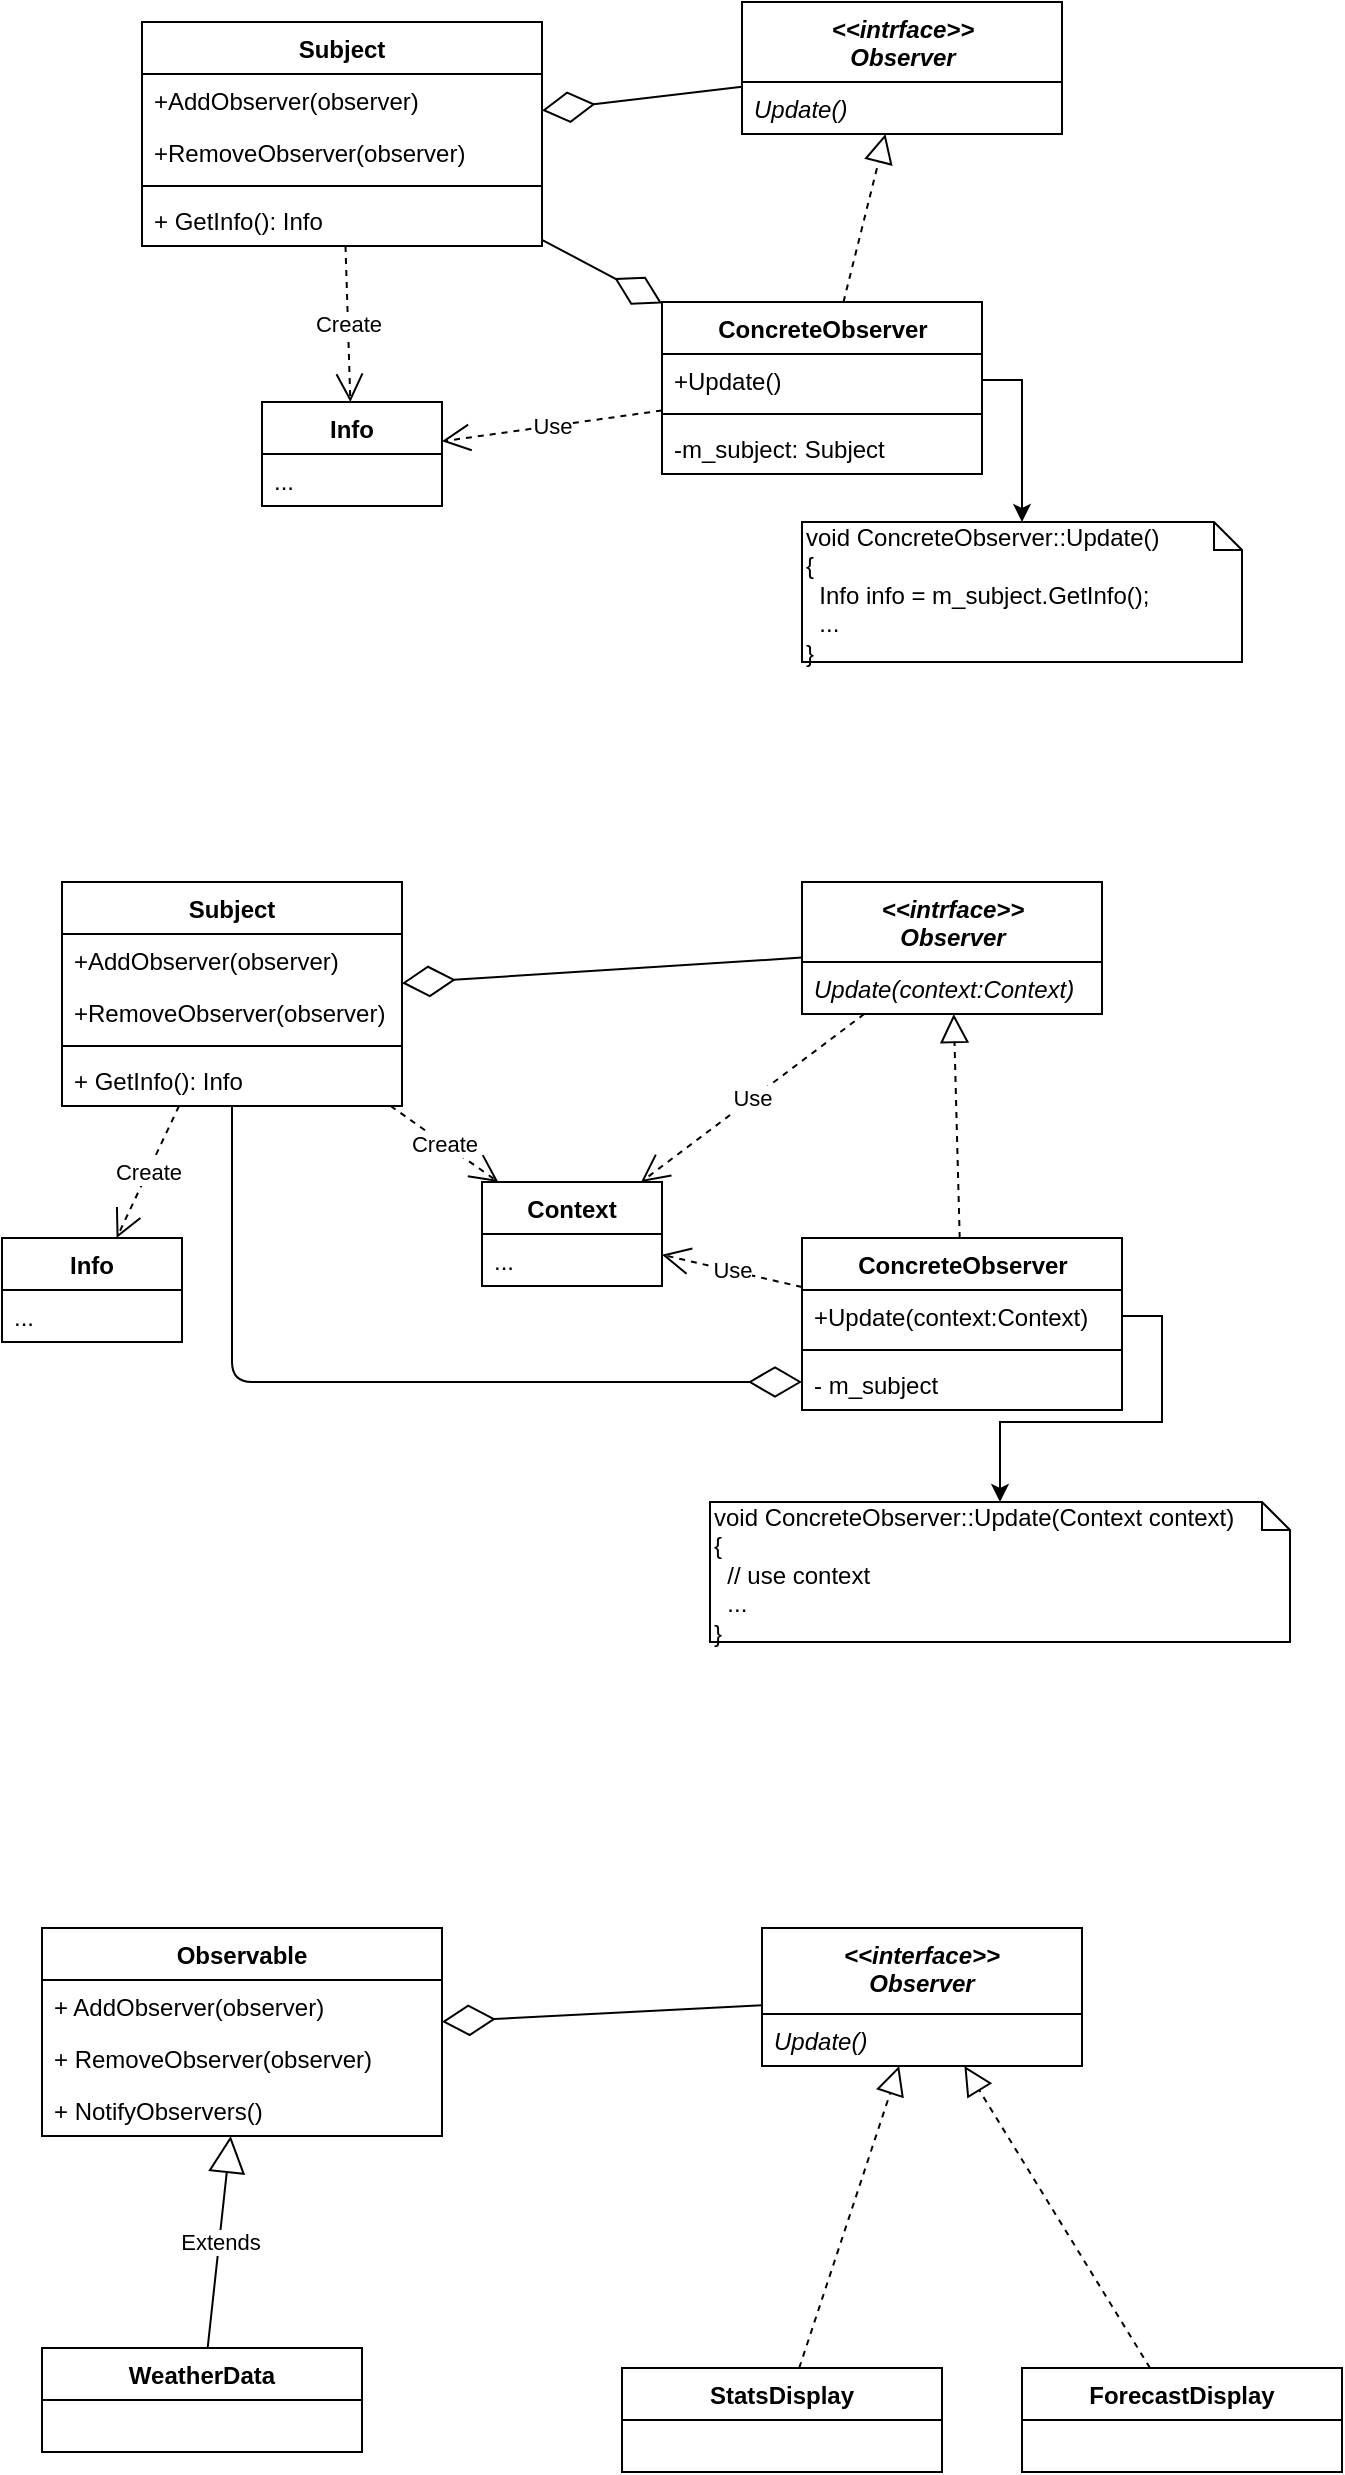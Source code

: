 <mxfile version="14.1.8" type="device"><diagram id="Etg5eWAYA1YKABIu_JXT" name="Page-1"><mxGraphModel dx="1205" dy="696" grid="1" gridSize="10" guides="1" tooltips="1" connect="1" arrows="1" fold="1" page="1" pageScale="1" pageWidth="827" pageHeight="1169" math="0" shadow="0"><root><mxCell id="0"/><mxCell id="1" parent="0"/><mxCell id="0Cd3prVuOzFEvung1Q_x-5" value="&lt;span&gt;&amp;lt;&amp;lt;intrface&amp;gt;&amp;gt;&lt;br&gt;Observer&lt;/span&gt;" style="swimlane;fontStyle=3;align=center;verticalAlign=top;childLayout=stackLayout;horizontal=1;startSize=40;horizontalStack=0;resizeParent=1;resizeParentMax=0;resizeLast=0;collapsible=1;marginBottom=0;html=1;" parent="1" vertex="1"><mxGeometry x="430" y="160" width="160" height="66" as="geometry"/></mxCell><mxCell id="0Cd3prVuOzFEvung1Q_x-6" value="Update()" style="text;strokeColor=none;fillColor=none;align=left;verticalAlign=top;spacingLeft=4;spacingRight=4;overflow=hidden;rotatable=0;points=[[0,0.5],[1,0.5]];portConstraint=eastwest;fontStyle=2" parent="0Cd3prVuOzFEvung1Q_x-5" vertex="1"><mxGeometry y="40" width="160" height="26" as="geometry"/></mxCell><mxCell id="0Cd3prVuOzFEvung1Q_x-9" value="" style="endArrow=diamondThin;endFill=0;endSize=24;html=1;" parent="1" source="0Cd3prVuOzFEvung1Q_x-5" target="0Cd3prVuOzFEvung1Q_x-1" edge="1"><mxGeometry width="160" relative="1" as="geometry"><mxPoint x="190" y="300" as="sourcePoint"/><mxPoint x="350" y="300" as="targetPoint"/></mxGeometry></mxCell><mxCell id="0Cd3prVuOzFEvung1Q_x-19" value="" style="endArrow=diamondThin;endFill=0;endSize=24;html=1;" parent="1" source="0Cd3prVuOzFEvung1Q_x-1" target="0Cd3prVuOzFEvung1Q_x-15" edge="1"><mxGeometry width="160" relative="1" as="geometry"><mxPoint x="180" y="410" as="sourcePoint"/><mxPoint x="340" y="410" as="targetPoint"/></mxGeometry></mxCell><mxCell id="0Cd3prVuOzFEvung1Q_x-20" value="" style="endArrow=block;dashed=1;endFill=0;endSize=12;html=1;" parent="1" source="0Cd3prVuOzFEvung1Q_x-15" target="0Cd3prVuOzFEvung1Q_x-5" edge="1"><mxGeometry width="160" relative="1" as="geometry"><mxPoint x="530" y="280" as="sourcePoint"/><mxPoint x="690" y="280" as="targetPoint"/></mxGeometry></mxCell><mxCell id="0Cd3prVuOzFEvung1Q_x-22" value="void ConcreteObserver::Update()&lt;br&gt;{&lt;br&gt;&amp;nbsp; Info info = m_subject.GetInfo();&lt;br&gt;&amp;nbsp; ...&lt;br&gt;}" style="shape=note;whiteSpace=wrap;html=1;size=14;verticalAlign=top;align=left;spacingTop=-6;" parent="1" vertex="1"><mxGeometry x="460" y="420" width="220" height="70" as="geometry"/></mxCell><mxCell id="0Cd3prVuOzFEvung1Q_x-23" style="edgeStyle=orthogonalEdgeStyle;rounded=0;orthogonalLoop=1;jettySize=auto;html=1;" parent="1" source="0Cd3prVuOzFEvung1Q_x-16" target="0Cd3prVuOzFEvung1Q_x-22" edge="1"><mxGeometry relative="1" as="geometry"/></mxCell><mxCell id="0Cd3prVuOzFEvung1Q_x-42" value="Info" style="swimlane;fontStyle=1;align=center;verticalAlign=top;childLayout=stackLayout;horizontal=1;startSize=26;horizontalStack=0;resizeParent=1;resizeParentMax=0;resizeLast=0;collapsible=1;marginBottom=0;" parent="1" vertex="1"><mxGeometry x="190" y="360" width="90" height="52" as="geometry"/></mxCell><mxCell id="0Cd3prVuOzFEvung1Q_x-46" value="..." style="text;strokeColor=none;fillColor=none;align=left;verticalAlign=top;spacingLeft=4;spacingRight=4;overflow=hidden;rotatable=0;points=[[0,0.5],[1,0.5]];portConstraint=eastwest;html=1;" parent="0Cd3prVuOzFEvung1Q_x-42" vertex="1"><mxGeometry y="26" width="90" height="26" as="geometry"/></mxCell><mxCell id="0Cd3prVuOzFEvung1Q_x-15" value="ConcreteObserver" style="swimlane;fontStyle=1;align=center;verticalAlign=top;childLayout=stackLayout;horizontal=1;startSize=26;horizontalStack=0;resizeParent=1;resizeParentMax=0;resizeLast=0;collapsible=1;marginBottom=0;html=1;" parent="1" vertex="1"><mxGeometry x="390" y="310" width="160" height="86" as="geometry"/></mxCell><mxCell id="0Cd3prVuOzFEvung1Q_x-16" value="+Update()" style="text;strokeColor=none;fillColor=none;align=left;verticalAlign=top;spacingLeft=4;spacingRight=4;overflow=hidden;rotatable=0;points=[[0,0.5],[1,0.5]];portConstraint=eastwest;" parent="0Cd3prVuOzFEvung1Q_x-15" vertex="1"><mxGeometry y="26" width="160" height="26" as="geometry"/></mxCell><mxCell id="0Cd3prVuOzFEvung1Q_x-25" value="" style="line;strokeWidth=1;fillColor=none;align=left;verticalAlign=middle;spacingTop=-1;spacingLeft=3;spacingRight=3;rotatable=0;labelPosition=right;points=[];portConstraint=eastwest;html=1;" parent="0Cd3prVuOzFEvung1Q_x-15" vertex="1"><mxGeometry y="52" width="160" height="8" as="geometry"/></mxCell><mxCell id="0Cd3prVuOzFEvung1Q_x-24" value="-m_subject: Subject" style="text;strokeColor=none;fillColor=none;align=left;verticalAlign=top;spacingLeft=4;spacingRight=4;overflow=hidden;rotatable=0;points=[[0,0.5],[1,0.5]];portConstraint=eastwest;" parent="0Cd3prVuOzFEvung1Q_x-15" vertex="1"><mxGeometry y="60" width="160" height="26" as="geometry"/></mxCell><mxCell id="0Cd3prVuOzFEvung1Q_x-1" value="Subject" style="swimlane;fontStyle=1;align=center;verticalAlign=top;childLayout=stackLayout;horizontal=1;startSize=26;horizontalStack=0;resizeParent=1;resizeParentMax=0;resizeLast=0;collapsible=1;marginBottom=0;" parent="1" vertex="1"><mxGeometry x="130" y="170" width="200" height="112" as="geometry"/></mxCell><mxCell id="0Cd3prVuOzFEvung1Q_x-12" value="+AddObserver(observer)" style="text;strokeColor=none;fillColor=none;align=left;verticalAlign=top;spacingLeft=4;spacingRight=4;overflow=hidden;rotatable=0;points=[[0,0.5],[1,0.5]];portConstraint=eastwest;html=1;" parent="0Cd3prVuOzFEvung1Q_x-1" vertex="1"><mxGeometry y="26" width="200" height="26" as="geometry"/></mxCell><mxCell id="0Cd3prVuOzFEvung1Q_x-13" value="+RemoveObserver(observer)" style="text;strokeColor=none;fillColor=none;align=left;verticalAlign=top;spacingLeft=4;spacingRight=4;overflow=hidden;rotatable=0;points=[[0,0.5],[1,0.5]];portConstraint=eastwest;html=1;" parent="0Cd3prVuOzFEvung1Q_x-1" vertex="1"><mxGeometry y="52" width="200" height="26" as="geometry"/></mxCell><mxCell id="0Cd3prVuOzFEvung1Q_x-11" value="" style="line;strokeWidth=1;fillColor=none;align=left;verticalAlign=middle;spacingTop=-1;spacingLeft=3;spacingRight=3;rotatable=0;labelPosition=right;points=[];portConstraint=eastwest;html=1;" parent="0Cd3prVuOzFEvung1Q_x-1" vertex="1"><mxGeometry y="78" width="200" height="8" as="geometry"/></mxCell><mxCell id="0Cd3prVuOzFEvung1Q_x-10" value="+ GetInfo(): Info" style="text;strokeColor=none;fillColor=none;align=left;verticalAlign=top;spacingLeft=4;spacingRight=4;overflow=hidden;rotatable=0;points=[[0,0.5],[1,0.5]];portConstraint=eastwest;html=1;" parent="0Cd3prVuOzFEvung1Q_x-1" vertex="1"><mxGeometry y="86" width="200" height="26" as="geometry"/></mxCell><mxCell id="0Cd3prVuOzFEvung1Q_x-48" value="Create" style="endArrow=open;endSize=12;dashed=1;html=1;" parent="1" source="0Cd3prVuOzFEvung1Q_x-1" target="0Cd3prVuOzFEvung1Q_x-42" edge="1"><mxGeometry width="160" relative="1" as="geometry"><mxPoint x="110" y="310" as="sourcePoint"/><mxPoint x="270" y="310" as="targetPoint"/></mxGeometry></mxCell><mxCell id="0Cd3prVuOzFEvung1Q_x-49" value="Use" style="endArrow=open;endSize=12;dashed=1;html=1;" parent="1" source="0Cd3prVuOzFEvung1Q_x-15" target="0Cd3prVuOzFEvung1Q_x-42" edge="1"><mxGeometry width="160" relative="1" as="geometry"><mxPoint x="221.529" y="282.0" as="sourcePoint"/><mxPoint x="239.647" y="370" as="targetPoint"/></mxGeometry></mxCell><mxCell id="0Cd3prVuOzFEvung1Q_x-52" value="" style="endArrow=diamondThin;endFill=0;endSize=24;html=1;" parent="1" source="0Cd3prVuOzFEvung1Q_x-50" target="0Cd3prVuOzFEvung1Q_x-63" edge="1"><mxGeometry width="160" relative="1" as="geometry"><mxPoint x="140" y="770" as="sourcePoint"/><mxPoint x="300" y="770" as="targetPoint"/></mxGeometry></mxCell><mxCell id="0Cd3prVuOzFEvung1Q_x-54" value="" style="endArrow=block;dashed=1;endFill=0;endSize=12;html=1;" parent="1" source="0Cd3prVuOzFEvung1Q_x-59" target="0Cd3prVuOzFEvung1Q_x-50" edge="1"><mxGeometry width="160" relative="1" as="geometry"><mxPoint x="480" y="750" as="sourcePoint"/><mxPoint x="640" y="750" as="targetPoint"/></mxGeometry></mxCell><mxCell id="0Cd3prVuOzFEvung1Q_x-55" value="void ConcreteObserver::Update(Context context)&lt;br&gt;{&lt;br&gt;&amp;nbsp; // use context&lt;br&gt;&amp;nbsp; ...&lt;br&gt;}" style="shape=note;whiteSpace=wrap;html=1;size=14;verticalAlign=top;align=left;spacingTop=-6;" parent="1" vertex="1"><mxGeometry x="414" y="910" width="290" height="70" as="geometry"/></mxCell><mxCell id="0Cd3prVuOzFEvung1Q_x-56" style="edgeStyle=orthogonalEdgeStyle;rounded=0;orthogonalLoop=1;jettySize=auto;html=1;" parent="1" source="0Cd3prVuOzFEvung1Q_x-60" target="0Cd3prVuOzFEvung1Q_x-55" edge="1"><mxGeometry relative="1" as="geometry"/></mxCell><mxCell id="0Cd3prVuOzFEvung1Q_x-68" value="Create" style="endArrow=open;endSize=12;dashed=1;html=1;" parent="1" source="0Cd3prVuOzFEvung1Q_x-63" target="0Cd3prVuOzFEvung1Q_x-57" edge="1"><mxGeometry width="160" relative="1" as="geometry"><mxPoint x="60" y="780" as="sourcePoint"/><mxPoint x="220" y="780" as="targetPoint"/></mxGeometry></mxCell><mxCell id="0Cd3prVuOzFEvung1Q_x-72" value="Create" style="endArrow=open;endSize=12;dashed=1;html=1;" parent="1" source="0Cd3prVuOzFEvung1Q_x-63" target="0Cd3prVuOzFEvung1Q_x-70" edge="1"><mxGeometry width="160" relative="1" as="geometry"><mxPoint x="50" y="600" as="sourcePoint"/><mxPoint x="210" y="600" as="targetPoint"/></mxGeometry></mxCell><mxCell id="0Cd3prVuOzFEvung1Q_x-73" value="Use" style="endArrow=open;endSize=12;dashed=1;html=1;" parent="1" source="0Cd3prVuOzFEvung1Q_x-50" target="0Cd3prVuOzFEvung1Q_x-70" edge="1"><mxGeometry width="160" relative="1" as="geometry"><mxPoint x="248.154" y="650" as="sourcePoint"/><mxPoint x="298" y="602" as="targetPoint"/></mxGeometry></mxCell><mxCell id="0Cd3prVuOzFEvung1Q_x-74" value="Use" style="endArrow=open;endSize=12;dashed=1;html=1;" parent="1" source="0Cd3prVuOzFEvung1Q_x-59" target="0Cd3prVuOzFEvung1Q_x-70" edge="1"><mxGeometry width="160" relative="1" as="geometry"><mxPoint x="421.822" y="650" as="sourcePoint"/><mxPoint x="359.019" y="602" as="targetPoint"/></mxGeometry></mxCell><mxCell id="0Cd3prVuOzFEvung1Q_x-63" value="Subject" style="swimlane;fontStyle=1;align=center;verticalAlign=top;childLayout=stackLayout;horizontal=1;startSize=26;horizontalStack=0;resizeParent=1;resizeParentMax=0;resizeLast=0;collapsible=1;marginBottom=0;" parent="1" vertex="1"><mxGeometry x="90" y="600" width="170" height="112" as="geometry"/></mxCell><mxCell id="0Cd3prVuOzFEvung1Q_x-64" value="+AddObserver(observer)" style="text;strokeColor=none;fillColor=none;align=left;verticalAlign=top;spacingLeft=4;spacingRight=4;overflow=hidden;rotatable=0;points=[[0,0.5],[1,0.5]];portConstraint=eastwest;html=1;" parent="0Cd3prVuOzFEvung1Q_x-63" vertex="1"><mxGeometry y="26" width="170" height="26" as="geometry"/></mxCell><mxCell id="0Cd3prVuOzFEvung1Q_x-65" value="+RemoveObserver(observer)" style="text;strokeColor=none;fillColor=none;align=left;verticalAlign=top;spacingLeft=4;spacingRight=4;overflow=hidden;rotatable=0;points=[[0,0.5],[1,0.5]];portConstraint=eastwest;html=1;" parent="0Cd3prVuOzFEvung1Q_x-63" vertex="1"><mxGeometry y="52" width="170" height="26" as="geometry"/></mxCell><mxCell id="0Cd3prVuOzFEvung1Q_x-66" value="" style="line;strokeWidth=1;fillColor=none;align=left;verticalAlign=middle;spacingTop=-1;spacingLeft=3;spacingRight=3;rotatable=0;labelPosition=right;points=[];portConstraint=eastwest;html=1;" parent="0Cd3prVuOzFEvung1Q_x-63" vertex="1"><mxGeometry y="78" width="170" height="8" as="geometry"/></mxCell><mxCell id="0Cd3prVuOzFEvung1Q_x-67" value="+ GetInfo(): Info" style="text;strokeColor=none;fillColor=none;align=left;verticalAlign=top;spacingLeft=4;spacingRight=4;overflow=hidden;rotatable=0;points=[[0,0.5],[1,0.5]];portConstraint=eastwest;html=1;" parent="0Cd3prVuOzFEvung1Q_x-63" vertex="1"><mxGeometry y="86" width="170" height="26" as="geometry"/></mxCell><mxCell id="0Cd3prVuOzFEvung1Q_x-50" value="&lt;span&gt;&amp;lt;&amp;lt;intrface&amp;gt;&amp;gt;&lt;br&gt;Observer&lt;/span&gt;" style="swimlane;fontStyle=3;align=center;verticalAlign=top;childLayout=stackLayout;horizontal=1;startSize=40;horizontalStack=0;resizeParent=1;resizeParentMax=0;resizeLast=0;collapsible=1;marginBottom=0;html=1;" parent="1" vertex="1"><mxGeometry x="460" y="600" width="150" height="66" as="geometry"/></mxCell><mxCell id="0Cd3prVuOzFEvung1Q_x-51" value="Update(context:Context)" style="text;strokeColor=none;fillColor=none;align=left;verticalAlign=top;spacingLeft=4;spacingRight=4;overflow=hidden;rotatable=0;points=[[0,0.5],[1,0.5]];portConstraint=eastwest;fontStyle=2" parent="0Cd3prVuOzFEvung1Q_x-50" vertex="1"><mxGeometry y="40" width="150" height="26" as="geometry"/></mxCell><mxCell id="0Cd3prVuOzFEvung1Q_x-59" value="ConcreteObserver" style="swimlane;fontStyle=1;align=center;verticalAlign=top;childLayout=stackLayout;horizontal=1;startSize=26;horizontalStack=0;resizeParent=1;resizeParentMax=0;resizeLast=0;collapsible=1;marginBottom=0;html=1;" parent="1" vertex="1"><mxGeometry x="460" y="778" width="160" height="86" as="geometry"/></mxCell><mxCell id="0Cd3prVuOzFEvung1Q_x-60" value="+Update(context:Context)" style="text;strokeColor=none;fillColor=none;align=left;verticalAlign=top;spacingLeft=4;spacingRight=4;overflow=hidden;rotatable=0;points=[[0,0.5],[1,0.5]];portConstraint=eastwest;" parent="0Cd3prVuOzFEvung1Q_x-59" vertex="1"><mxGeometry y="26" width="160" height="26" as="geometry"/></mxCell><mxCell id="0Cd3prVuOzFEvung1Q_x-77" value="" style="line;strokeWidth=1;fillColor=none;align=left;verticalAlign=middle;spacingTop=-1;spacingLeft=3;spacingRight=3;rotatable=0;labelPosition=right;points=[];portConstraint=eastwest;html=1;" parent="0Cd3prVuOzFEvung1Q_x-59" vertex="1"><mxGeometry y="52" width="160" height="8" as="geometry"/></mxCell><mxCell id="0Cd3prVuOzFEvung1Q_x-76" value="- m_subject" style="text;strokeColor=none;fillColor=none;align=left;verticalAlign=top;spacingLeft=4;spacingRight=4;overflow=hidden;rotatable=0;points=[[0,0.5],[1,0.5]];portConstraint=eastwest;" parent="0Cd3prVuOzFEvung1Q_x-59" vertex="1"><mxGeometry y="60" width="160" height="26" as="geometry"/></mxCell><mxCell id="0Cd3prVuOzFEvung1Q_x-70" value="Context" style="swimlane;fontStyle=1;align=center;verticalAlign=top;childLayout=stackLayout;horizontal=1;startSize=26;horizontalStack=0;resizeParent=1;resizeParentMax=0;resizeLast=0;collapsible=1;marginBottom=0;" parent="1" vertex="1"><mxGeometry x="300" y="750" width="90" height="52" as="geometry"/></mxCell><mxCell id="0Cd3prVuOzFEvung1Q_x-71" value="..." style="text;strokeColor=none;fillColor=none;align=left;verticalAlign=top;spacingLeft=4;spacingRight=4;overflow=hidden;rotatable=0;points=[[0,0.5],[1,0.5]];portConstraint=eastwest;html=1;" parent="0Cd3prVuOzFEvung1Q_x-70" vertex="1"><mxGeometry y="26" width="90" height="26" as="geometry"/></mxCell><mxCell id="0Cd3prVuOzFEvung1Q_x-78" value="" style="endArrow=diamondThin;endFill=0;endSize=24;html=1;edgeStyle=orthogonalEdgeStyle;" parent="1" source="0Cd3prVuOzFEvung1Q_x-63" target="0Cd3prVuOzFEvung1Q_x-59" edge="1"><mxGeometry width="160" relative="1" as="geometry"><mxPoint x="220" y="930" as="sourcePoint"/><mxPoint x="390" y="870" as="targetPoint"/><Array as="points"><mxPoint x="175" y="850"/></Array></mxGeometry></mxCell><mxCell id="0Cd3prVuOzFEvung1Q_x-57" value="Info" style="swimlane;fontStyle=1;align=center;verticalAlign=top;childLayout=stackLayout;horizontal=1;startSize=26;horizontalStack=0;resizeParent=1;resizeParentMax=0;resizeLast=0;collapsible=1;marginBottom=0;" parent="1" vertex="1"><mxGeometry x="60" y="778" width="90" height="52" as="geometry"/></mxCell><mxCell id="0Cd3prVuOzFEvung1Q_x-58" value="..." style="text;strokeColor=none;fillColor=none;align=left;verticalAlign=top;spacingLeft=4;spacingRight=4;overflow=hidden;rotatable=0;points=[[0,0.5],[1,0.5]];portConstraint=eastwest;html=1;" parent="0Cd3prVuOzFEvung1Q_x-57" vertex="1"><mxGeometry y="26" width="90" height="26" as="geometry"/></mxCell><mxCell id="MtrPaJSDXguHePeFvUJr-1" value="WeatherData" style="swimlane;fontStyle=1;align=center;verticalAlign=top;childLayout=stackLayout;horizontal=1;startSize=26;horizontalStack=0;resizeParent=1;resizeParentMax=0;resizeLast=0;collapsible=1;marginBottom=0;" vertex="1" parent="1"><mxGeometry x="80" y="1333" width="160" height="52" as="geometry"/></mxCell><mxCell id="MtrPaJSDXguHePeFvUJr-5" value="Observable" style="swimlane;fontStyle=1;align=center;verticalAlign=top;childLayout=stackLayout;horizontal=1;startSize=26;horizontalStack=0;resizeParent=1;resizeParentMax=0;resizeLast=0;collapsible=1;marginBottom=0;" vertex="1" parent="1"><mxGeometry x="80" y="1123" width="200" height="104" as="geometry"/></mxCell><mxCell id="MtrPaJSDXguHePeFvUJr-7" value="+ AddObserver(observer)" style="text;strokeColor=none;fillColor=none;align=left;verticalAlign=top;spacingLeft=4;spacingRight=4;overflow=hidden;rotatable=0;points=[[0,0.5],[1,0.5]];portConstraint=eastwest;" vertex="1" parent="MtrPaJSDXguHePeFvUJr-5"><mxGeometry y="26" width="200" height="26" as="geometry"/></mxCell><mxCell id="MtrPaJSDXguHePeFvUJr-8" value="+ RemoveObserver(observer)" style="text;strokeColor=none;fillColor=none;align=left;verticalAlign=top;spacingLeft=4;spacingRight=4;overflow=hidden;rotatable=0;points=[[0,0.5],[1,0.5]];portConstraint=eastwest;" vertex="1" parent="MtrPaJSDXguHePeFvUJr-5"><mxGeometry y="52" width="200" height="26" as="geometry"/></mxCell><mxCell id="MtrPaJSDXguHePeFvUJr-9" value="+ NotifyObservers()" style="text;strokeColor=none;fillColor=none;align=left;verticalAlign=top;spacingLeft=4;spacingRight=4;overflow=hidden;rotatable=0;points=[[0,0.5],[1,0.5]];portConstraint=eastwest;" vertex="1" parent="MtrPaJSDXguHePeFvUJr-5"><mxGeometry y="78" width="200" height="26" as="geometry"/></mxCell><mxCell id="MtrPaJSDXguHePeFvUJr-6" value="Extends" style="endArrow=block;endSize=16;endFill=0;html=1;" edge="1" parent="1" source="MtrPaJSDXguHePeFvUJr-1" target="MtrPaJSDXguHePeFvUJr-5"><mxGeometry width="160" relative="1" as="geometry"><mxPoint x="-90" y="1273" as="sourcePoint"/><mxPoint x="70" y="1273" as="targetPoint"/></mxGeometry></mxCell><mxCell id="MtrPaJSDXguHePeFvUJr-10" value="&lt;&lt;interface&gt;&gt;&#10;Observer" style="swimlane;fontStyle=3;align=center;verticalAlign=top;childLayout=stackLayout;horizontal=1;startSize=43;horizontalStack=0;resizeParent=1;resizeParentMax=0;resizeLast=0;collapsible=1;marginBottom=0;" vertex="1" parent="1"><mxGeometry x="440" y="1123" width="160" height="69" as="geometry"/></mxCell><mxCell id="MtrPaJSDXguHePeFvUJr-11" value="Update()" style="text;strokeColor=none;fillColor=none;align=left;verticalAlign=top;spacingLeft=4;spacingRight=4;overflow=hidden;rotatable=0;points=[[0,0.5],[1,0.5]];portConstraint=eastwest;fontStyle=2" vertex="1" parent="MtrPaJSDXguHePeFvUJr-10"><mxGeometry y="43" width="160" height="26" as="geometry"/></mxCell><mxCell id="MtrPaJSDXguHePeFvUJr-14" value="StatsDisplay" style="swimlane;fontStyle=1;align=center;verticalAlign=top;childLayout=stackLayout;horizontal=1;startSize=26;horizontalStack=0;resizeParent=1;resizeParentMax=0;resizeLast=0;collapsible=1;marginBottom=0;" vertex="1" parent="1"><mxGeometry x="370" y="1343" width="160" height="52" as="geometry"/></mxCell><mxCell id="MtrPaJSDXguHePeFvUJr-15" value="" style="endArrow=block;dashed=1;endFill=0;endSize=12;html=1;" edge="1" parent="1" source="MtrPaJSDXguHePeFvUJr-14" target="MtrPaJSDXguHePeFvUJr-10"><mxGeometry width="160" relative="1" as="geometry"><mxPoint x="480" y="1283" as="sourcePoint"/><mxPoint x="640" y="1283" as="targetPoint"/></mxGeometry></mxCell><mxCell id="MtrPaJSDXguHePeFvUJr-16" value="ForecastDisplay" style="swimlane;fontStyle=1;align=center;verticalAlign=top;childLayout=stackLayout;horizontal=1;startSize=26;horizontalStack=0;resizeParent=1;resizeParentMax=0;resizeLast=0;collapsible=1;marginBottom=0;" vertex="1" parent="1"><mxGeometry x="570" y="1343" width="160" height="52" as="geometry"/></mxCell><mxCell id="MtrPaJSDXguHePeFvUJr-17" value="" style="endArrow=block;dashed=1;endFill=0;endSize=12;html=1;" edge="1" parent="1" source="MtrPaJSDXguHePeFvUJr-16" target="MtrPaJSDXguHePeFvUJr-10"><mxGeometry width="160" relative="1" as="geometry"><mxPoint x="480" y="1283" as="sourcePoint"/><mxPoint x="640" y="1283" as="targetPoint"/></mxGeometry></mxCell><mxCell id="MtrPaJSDXguHePeFvUJr-18" value="" style="endArrow=diamondThin;endFill=0;endSize=24;html=1;" edge="1" parent="1" source="MtrPaJSDXguHePeFvUJr-10" target="MtrPaJSDXguHePeFvUJr-5"><mxGeometry width="160" relative="1" as="geometry"><mxPoint x="240" y="1273" as="sourcePoint"/><mxPoint x="400" y="1273" as="targetPoint"/></mxGeometry></mxCell></root></mxGraphModel></diagram></mxfile>